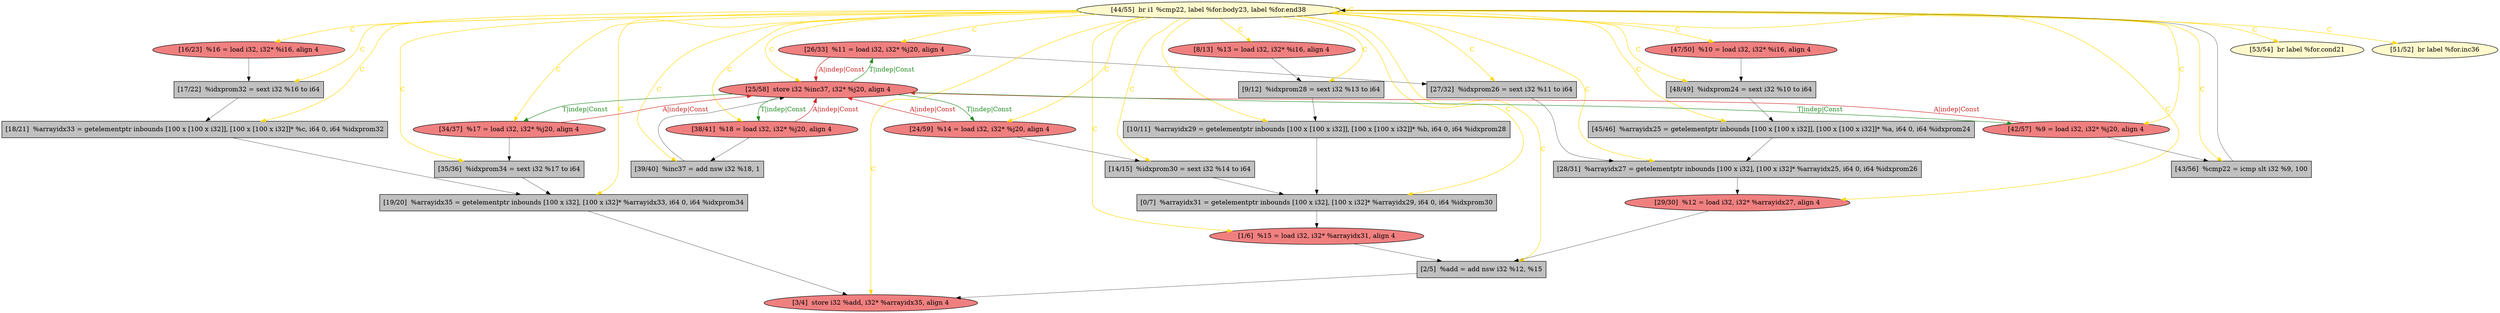 
digraph G {


node1606 [fillcolor=grey,label="[17/22]  %idxprom32 = sext i32 %16 to i64",shape=rectangle,style=filled ]
node1605 [fillcolor=grey,label="[27/32]  %idxprom26 = sext i32 %11 to i64",shape=rectangle,style=filled ]
node1603 [fillcolor=lightcoral,label="[26/33]  %11 = load i32, i32* %j20, align 4",shape=ellipse,style=filled ]
node1601 [fillcolor=grey,label="[19/20]  %arrayidx35 = getelementptr inbounds [100 x i32], [100 x i32]* %arrayidx33, i64 0, i64 %idxprom34",shape=rectangle,style=filled ]
node1600 [fillcolor=grey,label="[39/40]  %inc37 = add nsw i32 %18, 1",shape=rectangle,style=filled ]
node1599 [fillcolor=lightcoral,label="[1/6]  %15 = load i32, i32* %arrayidx31, align 4",shape=ellipse,style=filled ]
node1597 [fillcolor=grey,label="[45/46]  %arrayidx25 = getelementptr inbounds [100 x [100 x i32]], [100 x [100 x i32]]* %a, i64 0, i64 %idxprom24",shape=rectangle,style=filled ]
node1604 [fillcolor=lemonchiffon,label="[44/55]  br i1 %cmp22, label %for.body23, label %for.end38",shape=ellipse,style=filled ]
node1596 [fillcolor=grey,label="[2/5]  %add = add nsw i32 %12, %15",shape=rectangle,style=filled ]
node1595 [fillcolor=lemonchiffon,label="[53/54]  br label %for.cond21",shape=ellipse,style=filled ]
node1602 [fillcolor=lightcoral,label="[47/50]  %10 = load i32, i32* %i16, align 4",shape=ellipse,style=filled ]
node1582 [fillcolor=lightcoral,label="[24/59]  %14 = load i32, i32* %j20, align 4",shape=ellipse,style=filled ]
node1586 [fillcolor=grey,label="[43/56]  %cmp22 = icmp slt i32 %9, 100",shape=rectangle,style=filled ]
node1594 [fillcolor=grey,label="[35/36]  %idxprom34 = sext i32 %17 to i64",shape=rectangle,style=filled ]
node1583 [fillcolor=lightcoral,label="[3/4]  store i32 %add, i32* %arrayidx35, align 4",shape=ellipse,style=filled ]
node1581 [fillcolor=lightcoral,label="[16/23]  %16 = load i32, i32* %i16, align 4",shape=ellipse,style=filled ]
node1588 [fillcolor=grey,label="[48/49]  %idxprom24 = sext i32 %10 to i64",shape=rectangle,style=filled ]
node1591 [fillcolor=lightcoral,label="[42/57]  %9 = load i32, i32* %j20, align 4",shape=ellipse,style=filled ]
node1578 [fillcolor=grey,label="[0/7]  %arrayidx31 = getelementptr inbounds [100 x i32], [100 x i32]* %arrayidx29, i64 0, i64 %idxprom30",shape=rectangle,style=filled ]
node1593 [fillcolor=lightcoral,label="[34/37]  %17 = load i32, i32* %j20, align 4",shape=ellipse,style=filled ]
node1580 [fillcolor=grey,label="[14/15]  %idxprom30 = sext i32 %14 to i64",shape=rectangle,style=filled ]
node1579 [fillcolor=lightcoral,label="[8/13]  %13 = load i32, i32* %i16, align 4",shape=ellipse,style=filled ]
node1584 [fillcolor=lightcoral,label="[25/58]  store i32 %inc37, i32* %j20, align 4",shape=ellipse,style=filled ]
node1590 [fillcolor=lemonchiffon,label="[51/52]  br label %for.inc36",shape=ellipse,style=filled ]
node1589 [fillcolor=grey,label="[28/31]  %arrayidx27 = getelementptr inbounds [100 x i32], [100 x i32]* %arrayidx25, i64 0, i64 %idxprom26",shape=rectangle,style=filled ]
node1585 [fillcolor=lightcoral,label="[29/30]  %12 = load i32, i32* %arrayidx27, align 4",shape=ellipse,style=filled ]
node1607 [fillcolor=grey,label="[9/12]  %idxprom28 = sext i32 %13 to i64",shape=rectangle,style=filled ]
node1598 [fillcolor=lightcoral,label="[38/41]  %18 = load i32, i32* %j20, align 4",shape=ellipse,style=filled ]
node1587 [fillcolor=grey,label="[10/11]  %arrayidx29 = getelementptr inbounds [100 x [100 x i32]], [100 x [100 x i32]]* %b, i64 0, i64 %idxprom28",shape=rectangle,style=filled ]
node1592 [fillcolor=grey,label="[18/21]  %arrayidx33 = getelementptr inbounds [100 x [100 x i32]], [100 x [100 x i32]]* %c, i64 0, i64 %idxprom32",shape=rectangle,style=filled ]

node1604->node1598 [style=solid,color=gold,label="C",penwidth=1.0,fontcolor=gold ]
node1584->node1591 [style=solid,color=forestgreen,label="T|indep|Const",penwidth=1.0,fontcolor=forestgreen ]
node1598->node1584 [style=solid,color=firebrick3,label="A|indep|Const",penwidth=1.0,fontcolor=firebrick3 ]
node1603->node1584 [style=solid,color=firebrick3,label="A|indep|Const",penwidth=1.0,fontcolor=firebrick3 ]
node1584->node1603 [style=solid,color=forestgreen,label="T|indep|Const",penwidth=1.0,fontcolor=forestgreen ]
node1604->node1581 [style=solid,color=gold,label="C",penwidth=1.0,fontcolor=gold ]
node1606->node1592 [style=solid,color=black,label="",penwidth=0.5,fontcolor=black ]
node1582->node1580 [style=solid,color=black,label="",penwidth=0.5,fontcolor=black ]
node1597->node1589 [style=solid,color=black,label="",penwidth=0.5,fontcolor=black ]
node1607->node1587 [style=solid,color=black,label="",penwidth=0.5,fontcolor=black ]
node1588->node1597 [style=solid,color=black,label="",penwidth=0.5,fontcolor=black ]
node1581->node1606 [style=solid,color=black,label="",penwidth=0.5,fontcolor=black ]
node1584->node1593 [style=solid,color=forestgreen,label="T|indep|Const",penwidth=1.0,fontcolor=forestgreen ]
node1593->node1584 [style=solid,color=firebrick3,label="A|indep|Const",penwidth=1.0,fontcolor=firebrick3 ]
node1604->node1601 [style=solid,color=gold,label="C",penwidth=1.0,fontcolor=gold ]
node1604->node1586 [style=solid,color=gold,label="C",penwidth=1.0,fontcolor=gold ]
node1604->node1607 [style=solid,color=gold,label="C",penwidth=1.0,fontcolor=gold ]
node1604->node1595 [style=solid,color=gold,label="C",penwidth=1.0,fontcolor=gold ]
node1585->node1596 [style=solid,color=black,label="",penwidth=0.5,fontcolor=black ]
node1604->node1603 [style=solid,color=gold,label="C",penwidth=1.0,fontcolor=gold ]
node1604->node1593 [style=solid,color=gold,label="C",penwidth=1.0,fontcolor=gold ]
node1584->node1598 [style=solid,color=forestgreen,label="T|indep|Const",penwidth=1.0,fontcolor=forestgreen ]
node1604->node1604 [style=solid,color=gold,label="C",penwidth=1.0,fontcolor=gold ]
node1604->node1602 [style=solid,color=gold,label="C",penwidth=1.0,fontcolor=gold ]
node1584->node1582 [style=solid,color=forestgreen,label="T|indep|Const",penwidth=1.0,fontcolor=forestgreen ]
node1604->node1597 [style=solid,color=gold,label="C",penwidth=1.0,fontcolor=gold ]
node1604->node1605 [style=solid,color=gold,label="C",penwidth=1.0,fontcolor=gold ]
node1604->node1589 [style=solid,color=gold,label="C",penwidth=1.0,fontcolor=gold ]
node1586->node1604 [style=solid,color=black,label="",penwidth=0.5,fontcolor=black ]
node1604->node1590 [style=solid,color=gold,label="C",penwidth=1.0,fontcolor=gold ]
node1604->node1582 [style=solid,color=gold,label="C",penwidth=1.0,fontcolor=gold ]
node1604->node1606 [style=solid,color=gold,label="C",penwidth=1.0,fontcolor=gold ]
node1604->node1594 [style=solid,color=gold,label="C",penwidth=1.0,fontcolor=gold ]
node1604->node1578 [style=solid,color=gold,label="C",penwidth=1.0,fontcolor=gold ]
node1593->node1594 [style=solid,color=black,label="",penwidth=0.5,fontcolor=black ]
node1604->node1587 [style=solid,color=gold,label="C",penwidth=1.0,fontcolor=gold ]
node1580->node1578 [style=solid,color=black,label="",penwidth=0.5,fontcolor=black ]
node1587->node1578 [style=solid,color=black,label="",penwidth=0.5,fontcolor=black ]
node1582->node1584 [style=solid,color=firebrick3,label="A|indep|Const",penwidth=1.0,fontcolor=firebrick3 ]
node1604->node1599 [style=solid,color=gold,label="C",penwidth=1.0,fontcolor=gold ]
node1604->node1583 [style=solid,color=gold,label="C",penwidth=1.0,fontcolor=gold ]
node1604->node1592 [style=solid,color=gold,label="C",penwidth=1.0,fontcolor=gold ]
node1604->node1596 [style=solid,color=gold,label="C",penwidth=1.0,fontcolor=gold ]
node1579->node1607 [style=solid,color=black,label="",penwidth=0.5,fontcolor=black ]
node1604->node1591 [style=solid,color=gold,label="C",penwidth=1.0,fontcolor=gold ]
node1578->node1599 [style=solid,color=black,label="",penwidth=0.5,fontcolor=black ]
node1591->node1584 [style=solid,color=firebrick3,label="A|indep|Const",penwidth=1.0,fontcolor=firebrick3 ]
node1604->node1585 [style=solid,color=gold,label="C",penwidth=1.0,fontcolor=gold ]
node1604->node1584 [style=solid,color=gold,label="C",penwidth=1.0,fontcolor=gold ]
node1592->node1601 [style=solid,color=black,label="",penwidth=0.5,fontcolor=black ]
node1604->node1588 [style=solid,color=gold,label="C",penwidth=1.0,fontcolor=gold ]
node1604->node1600 [style=solid,color=gold,label="C",penwidth=1.0,fontcolor=gold ]
node1604->node1579 [style=solid,color=gold,label="C",penwidth=1.0,fontcolor=gold ]
node1599->node1596 [style=solid,color=black,label="",penwidth=0.5,fontcolor=black ]
node1605->node1589 [style=solid,color=black,label="",penwidth=0.5,fontcolor=black ]
node1598->node1600 [style=solid,color=black,label="",penwidth=0.5,fontcolor=black ]
node1594->node1601 [style=solid,color=black,label="",penwidth=0.5,fontcolor=black ]
node1602->node1588 [style=solid,color=black,label="",penwidth=0.5,fontcolor=black ]
node1589->node1585 [style=solid,color=black,label="",penwidth=0.5,fontcolor=black ]
node1604->node1580 [style=solid,color=gold,label="C",penwidth=1.0,fontcolor=gold ]
node1601->node1583 [style=solid,color=black,label="",penwidth=0.5,fontcolor=black ]
node1600->node1584 [style=solid,color=black,label="",penwidth=0.5,fontcolor=black ]
node1591->node1586 [style=solid,color=black,label="",penwidth=0.5,fontcolor=black ]
node1603->node1605 [style=solid,color=black,label="",penwidth=0.5,fontcolor=black ]
node1596->node1583 [style=solid,color=black,label="",penwidth=0.5,fontcolor=black ]


}
